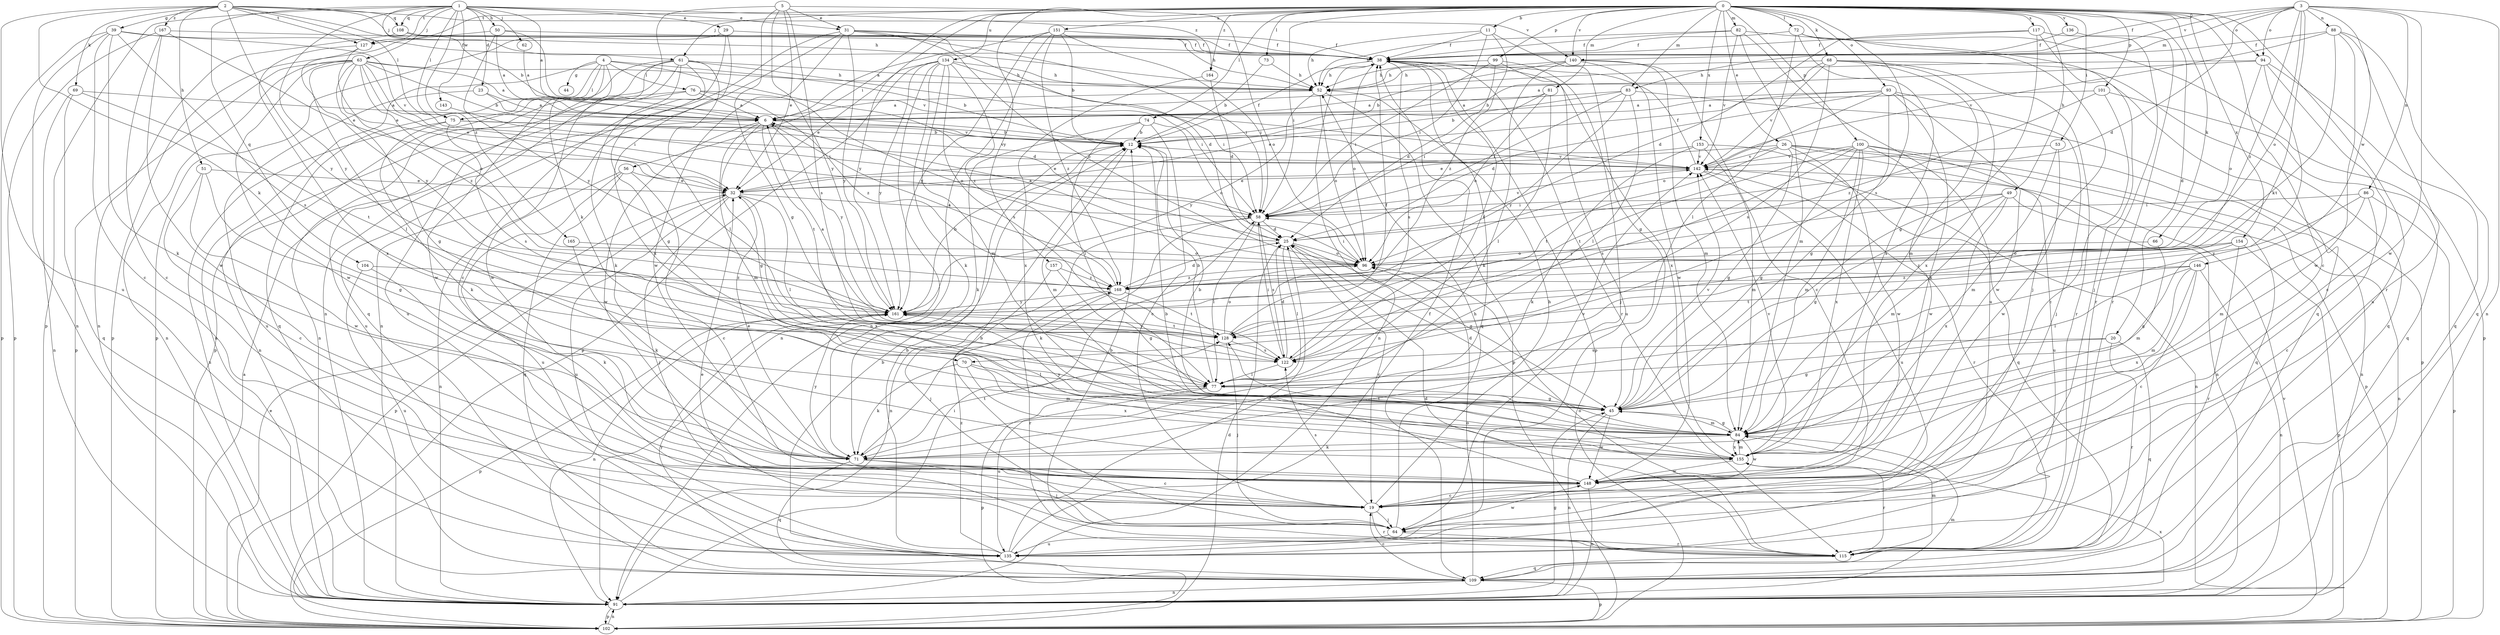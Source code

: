 strict digraph  {
0;
1;
2;
3;
4;
5;
6;
11;
12;
19;
20;
23;
25;
26;
29;
31;
32;
38;
39;
44;
45;
49;
50;
51;
52;
53;
56;
58;
61;
62;
63;
64;
66;
68;
69;
70;
71;
72;
73;
74;
75;
76;
77;
81;
82;
83;
84;
86;
88;
91;
93;
94;
96;
99;
100;
101;
102;
104;
108;
109;
115;
117;
122;
127;
128;
134;
135;
136;
140;
142;
143;
146;
148;
151;
153;
154;
155;
157;
161;
164;
165;
167;
168;
0 -> 11  [label=b];
0 -> 19  [label=c];
0 -> 20  [label=d];
0 -> 26  [label=e];
0 -> 49  [label=h];
0 -> 53  [label=i];
0 -> 56  [label=i];
0 -> 58  [label=i];
0 -> 61  [label=j];
0 -> 66  [label=k];
0 -> 68  [label=k];
0 -> 72  [label=l];
0 -> 73  [label=l];
0 -> 74  [label=l];
0 -> 81  [label=m];
0 -> 82  [label=m];
0 -> 83  [label=m];
0 -> 93  [label=o];
0 -> 94  [label=o];
0 -> 99  [label=p];
0 -> 100  [label=p];
0 -> 101  [label=p];
0 -> 115  [label=r];
0 -> 117  [label=s];
0 -> 122  [label=s];
0 -> 127  [label=t];
0 -> 134  [label=u];
0 -> 136  [label=v];
0 -> 140  [label=v];
0 -> 151  [label=x];
0 -> 153  [label=x];
0 -> 154  [label=x];
0 -> 157  [label=y];
0 -> 161  [label=y];
0 -> 164  [label=z];
1 -> 6  [label=a];
1 -> 23  [label=d];
1 -> 29  [label=e];
1 -> 31  [label=e];
1 -> 50  [label=h];
1 -> 61  [label=j];
1 -> 62  [label=j];
1 -> 63  [label=j];
1 -> 75  [label=l];
1 -> 102  [label=p];
1 -> 104  [label=q];
1 -> 108  [label=q];
1 -> 127  [label=t];
1 -> 143  [label=w];
1 -> 161  [label=y];
1 -> 164  [label=z];
1 -> 165  [label=z];
2 -> 12  [label=b];
2 -> 39  [label=g];
2 -> 51  [label=h];
2 -> 52  [label=h];
2 -> 69  [label=k];
2 -> 70  [label=k];
2 -> 75  [label=l];
2 -> 108  [label=q];
2 -> 127  [label=t];
2 -> 135  [label=u];
2 -> 140  [label=v];
2 -> 161  [label=y];
2 -> 167  [label=z];
3 -> 25  [label=d];
3 -> 38  [label=f];
3 -> 70  [label=k];
3 -> 83  [label=m];
3 -> 86  [label=n];
3 -> 88  [label=n];
3 -> 91  [label=n];
3 -> 94  [label=o];
3 -> 96  [label=o];
3 -> 140  [label=v];
3 -> 146  [label=w];
3 -> 148  [label=w];
3 -> 168  [label=z];
4 -> 12  [label=b];
4 -> 25  [label=d];
4 -> 44  [label=g];
4 -> 70  [label=k];
4 -> 75  [label=l];
4 -> 76  [label=l];
4 -> 91  [label=n];
4 -> 109  [label=q];
4 -> 148  [label=w];
5 -> 31  [label=e];
5 -> 32  [label=e];
5 -> 45  [label=g];
5 -> 91  [label=n];
5 -> 96  [label=o];
5 -> 122  [label=s];
5 -> 161  [label=y];
6 -> 12  [label=b];
6 -> 45  [label=g];
6 -> 84  [label=m];
6 -> 128  [label=t];
6 -> 148  [label=w];
6 -> 161  [label=y];
11 -> 38  [label=f];
11 -> 45  [label=g];
11 -> 52  [label=h];
11 -> 58  [label=i];
11 -> 168  [label=z];
12 -> 38  [label=f];
12 -> 84  [label=m];
12 -> 142  [label=v];
19 -> 52  [label=h];
19 -> 64  [label=j];
19 -> 115  [label=r];
19 -> 122  [label=s];
20 -> 45  [label=g];
20 -> 109  [label=q];
20 -> 115  [label=r];
20 -> 122  [label=s];
23 -> 6  [label=a];
23 -> 135  [label=u];
23 -> 142  [label=v];
25 -> 6  [label=a];
25 -> 19  [label=c];
25 -> 45  [label=g];
25 -> 77  [label=l];
25 -> 96  [label=o];
26 -> 32  [label=e];
26 -> 45  [label=g];
26 -> 91  [label=n];
26 -> 102  [label=p];
26 -> 109  [label=q];
26 -> 128  [label=t];
26 -> 142  [label=v];
26 -> 148  [label=w];
29 -> 19  [label=c];
29 -> 38  [label=f];
29 -> 102  [label=p];
29 -> 155  [label=x];
31 -> 25  [label=d];
31 -> 38  [label=f];
31 -> 58  [label=i];
31 -> 91  [label=n];
31 -> 96  [label=o];
31 -> 109  [label=q];
31 -> 148  [label=w];
31 -> 161  [label=y];
32 -> 58  [label=i];
32 -> 64  [label=j];
32 -> 77  [label=l];
32 -> 102  [label=p];
32 -> 135  [label=u];
32 -> 155  [label=x];
38 -> 52  [label=h];
38 -> 91  [label=n];
38 -> 96  [label=o];
38 -> 102  [label=p];
38 -> 109  [label=q];
38 -> 115  [label=r];
38 -> 122  [label=s];
38 -> 155  [label=x];
39 -> 19  [label=c];
39 -> 38  [label=f];
39 -> 71  [label=k];
39 -> 91  [label=n];
39 -> 102  [label=p];
39 -> 122  [label=s];
39 -> 142  [label=v];
45 -> 84  [label=m];
45 -> 91  [label=n];
45 -> 142  [label=v];
45 -> 148  [label=w];
49 -> 45  [label=g];
49 -> 58  [label=i];
49 -> 84  [label=m];
49 -> 91  [label=n];
49 -> 155  [label=x];
49 -> 161  [label=y];
50 -> 6  [label=a];
50 -> 38  [label=f];
50 -> 102  [label=p];
50 -> 142  [label=v];
50 -> 161  [label=y];
51 -> 19  [label=c];
51 -> 32  [label=e];
51 -> 45  [label=g];
51 -> 148  [label=w];
52 -> 6  [label=a];
52 -> 96  [label=o];
52 -> 102  [label=p];
52 -> 161  [label=y];
53 -> 84  [label=m];
53 -> 142  [label=v];
53 -> 148  [label=w];
56 -> 19  [label=c];
56 -> 32  [label=e];
56 -> 91  [label=n];
56 -> 109  [label=q];
56 -> 135  [label=u];
58 -> 25  [label=d];
58 -> 71  [label=k];
58 -> 77  [label=l];
58 -> 91  [label=n];
58 -> 122  [label=s];
58 -> 142  [label=v];
61 -> 45  [label=g];
61 -> 52  [label=h];
61 -> 58  [label=i];
61 -> 71  [label=k];
61 -> 77  [label=l];
61 -> 91  [label=n];
61 -> 102  [label=p];
61 -> 135  [label=u];
61 -> 148  [label=w];
62 -> 6  [label=a];
63 -> 6  [label=a];
63 -> 12  [label=b];
63 -> 32  [label=e];
63 -> 45  [label=g];
63 -> 52  [label=h];
63 -> 58  [label=i];
63 -> 77  [label=l];
63 -> 91  [label=n];
63 -> 96  [label=o];
63 -> 102  [label=p];
63 -> 148  [label=w];
63 -> 168  [label=z];
64 -> 12  [label=b];
64 -> 52  [label=h];
64 -> 115  [label=r];
64 -> 135  [label=u];
64 -> 148  [label=w];
66 -> 84  [label=m];
66 -> 96  [label=o];
68 -> 12  [label=b];
68 -> 52  [label=h];
68 -> 84  [label=m];
68 -> 109  [label=q];
68 -> 115  [label=r];
68 -> 122  [label=s];
68 -> 142  [label=v];
68 -> 155  [label=x];
69 -> 6  [label=a];
69 -> 91  [label=n];
69 -> 109  [label=q];
69 -> 128  [label=t];
70 -> 71  [label=k];
70 -> 77  [label=l];
70 -> 84  [label=m];
70 -> 155  [label=x];
71 -> 19  [label=c];
71 -> 32  [label=e];
71 -> 64  [label=j];
71 -> 109  [label=q];
71 -> 128  [label=t];
71 -> 142  [label=v];
71 -> 161  [label=y];
72 -> 38  [label=f];
72 -> 64  [label=j];
72 -> 77  [label=l];
72 -> 102  [label=p];
72 -> 155  [label=x];
73 -> 12  [label=b];
73 -> 52  [label=h];
74 -> 12  [label=b];
74 -> 19  [label=c];
74 -> 71  [label=k];
74 -> 77  [label=l];
74 -> 96  [label=o];
75 -> 12  [label=b];
75 -> 71  [label=k];
75 -> 91  [label=n];
75 -> 122  [label=s];
75 -> 142  [label=v];
76 -> 6  [label=a];
76 -> 91  [label=n];
76 -> 96  [label=o];
76 -> 135  [label=u];
76 -> 168  [label=z];
77 -> 12  [label=b];
77 -> 45  [label=g];
77 -> 102  [label=p];
77 -> 135  [label=u];
81 -> 6  [label=a];
81 -> 58  [label=i];
81 -> 77  [label=l];
81 -> 96  [label=o];
82 -> 38  [label=f];
82 -> 52  [label=h];
82 -> 84  [label=m];
82 -> 109  [label=q];
82 -> 135  [label=u];
82 -> 142  [label=v];
83 -> 6  [label=a];
83 -> 12  [label=b];
83 -> 58  [label=i];
83 -> 77  [label=l];
83 -> 102  [label=p];
83 -> 161  [label=y];
84 -> 12  [label=b];
84 -> 25  [label=d];
84 -> 45  [label=g];
84 -> 71  [label=k];
84 -> 148  [label=w];
84 -> 155  [label=x];
84 -> 161  [label=y];
86 -> 19  [label=c];
86 -> 58  [label=i];
86 -> 84  [label=m];
86 -> 102  [label=p];
86 -> 161  [label=y];
88 -> 38  [label=f];
88 -> 109  [label=q];
88 -> 128  [label=t];
88 -> 135  [label=u];
88 -> 142  [label=v];
88 -> 148  [label=w];
91 -> 45  [label=g];
91 -> 58  [label=i];
91 -> 84  [label=m];
91 -> 102  [label=p];
91 -> 155  [label=x];
93 -> 6  [label=a];
93 -> 25  [label=d];
93 -> 32  [label=e];
93 -> 45  [label=g];
93 -> 64  [label=j];
93 -> 71  [label=k];
93 -> 96  [label=o];
93 -> 148  [label=w];
94 -> 6  [label=a];
94 -> 19  [label=c];
94 -> 52  [label=h];
94 -> 77  [label=l];
94 -> 96  [label=o];
94 -> 109  [label=q];
96 -> 58  [label=i];
96 -> 168  [label=z];
99 -> 25  [label=d];
99 -> 52  [label=h];
99 -> 58  [label=i];
99 -> 64  [label=j];
99 -> 135  [label=u];
100 -> 45  [label=g];
100 -> 84  [label=m];
100 -> 91  [label=n];
100 -> 122  [label=s];
100 -> 128  [label=t];
100 -> 135  [label=u];
100 -> 142  [label=v];
100 -> 148  [label=w];
100 -> 155  [label=x];
101 -> 6  [label=a];
101 -> 19  [label=c];
101 -> 109  [label=q];
101 -> 168  [label=z];
102 -> 6  [label=a];
102 -> 25  [label=d];
102 -> 32  [label=e];
102 -> 91  [label=n];
102 -> 142  [label=v];
104 -> 71  [label=k];
104 -> 135  [label=u];
104 -> 168  [label=z];
108 -> 38  [label=f];
108 -> 52  [label=h];
108 -> 91  [label=n];
109 -> 12  [label=b];
109 -> 19  [label=c];
109 -> 91  [label=n];
109 -> 96  [label=o];
109 -> 102  [label=p];
109 -> 161  [label=y];
115 -> 12  [label=b];
115 -> 25  [label=d];
115 -> 32  [label=e];
115 -> 84  [label=m];
115 -> 96  [label=o];
115 -> 109  [label=q];
117 -> 25  [label=d];
117 -> 38  [label=f];
117 -> 45  [label=g];
117 -> 64  [label=j];
117 -> 115  [label=r];
122 -> 25  [label=d];
122 -> 38  [label=f];
122 -> 58  [label=i];
122 -> 77  [label=l];
127 -> 32  [label=e];
127 -> 155  [label=x];
127 -> 161  [label=y];
128 -> 6  [label=a];
128 -> 38  [label=f];
128 -> 64  [label=j];
128 -> 96  [label=o];
128 -> 122  [label=s];
128 -> 161  [label=y];
134 -> 32  [label=e];
134 -> 52  [label=h];
134 -> 58  [label=i];
134 -> 71  [label=k];
134 -> 84  [label=m];
134 -> 91  [label=n];
134 -> 102  [label=p];
134 -> 122  [label=s];
134 -> 161  [label=y];
134 -> 168  [label=z];
135 -> 12  [label=b];
135 -> 25  [label=d];
135 -> 38  [label=f];
135 -> 168  [label=z];
136 -> 38  [label=f];
136 -> 115  [label=r];
140 -> 12  [label=b];
140 -> 19  [label=c];
140 -> 52  [label=h];
140 -> 71  [label=k];
140 -> 84  [label=m];
140 -> 148  [label=w];
142 -> 32  [label=e];
142 -> 38  [label=f];
142 -> 91  [label=n];
142 -> 115  [label=r];
142 -> 135  [label=u];
143 -> 58  [label=i];
146 -> 19  [label=c];
146 -> 77  [label=l];
146 -> 84  [label=m];
146 -> 91  [label=n];
146 -> 128  [label=t];
146 -> 155  [label=x];
146 -> 168  [label=z];
148 -> 12  [label=b];
148 -> 19  [label=c];
148 -> 91  [label=n];
151 -> 6  [label=a];
151 -> 12  [label=b];
151 -> 38  [label=f];
151 -> 58  [label=i];
151 -> 91  [label=n];
151 -> 161  [label=y];
151 -> 168  [label=z];
153 -> 32  [label=e];
153 -> 71  [label=k];
153 -> 84  [label=m];
153 -> 109  [label=q];
153 -> 142  [label=v];
154 -> 45  [label=g];
154 -> 96  [label=o];
154 -> 102  [label=p];
154 -> 115  [label=r];
154 -> 168  [label=z];
155 -> 84  [label=m];
155 -> 115  [label=r];
155 -> 128  [label=t];
155 -> 142  [label=v];
155 -> 148  [label=w];
157 -> 45  [label=g];
157 -> 64  [label=j];
157 -> 168  [label=z];
161 -> 12  [label=b];
161 -> 91  [label=n];
161 -> 102  [label=p];
161 -> 128  [label=t];
164 -> 25  [label=d];
164 -> 155  [label=x];
165 -> 71  [label=k];
165 -> 96  [label=o];
167 -> 19  [label=c];
167 -> 32  [label=e];
167 -> 38  [label=f];
167 -> 102  [label=p];
167 -> 148  [label=w];
168 -> 6  [label=a];
168 -> 25  [label=d];
168 -> 115  [label=r];
168 -> 128  [label=t];
168 -> 161  [label=y];
}
